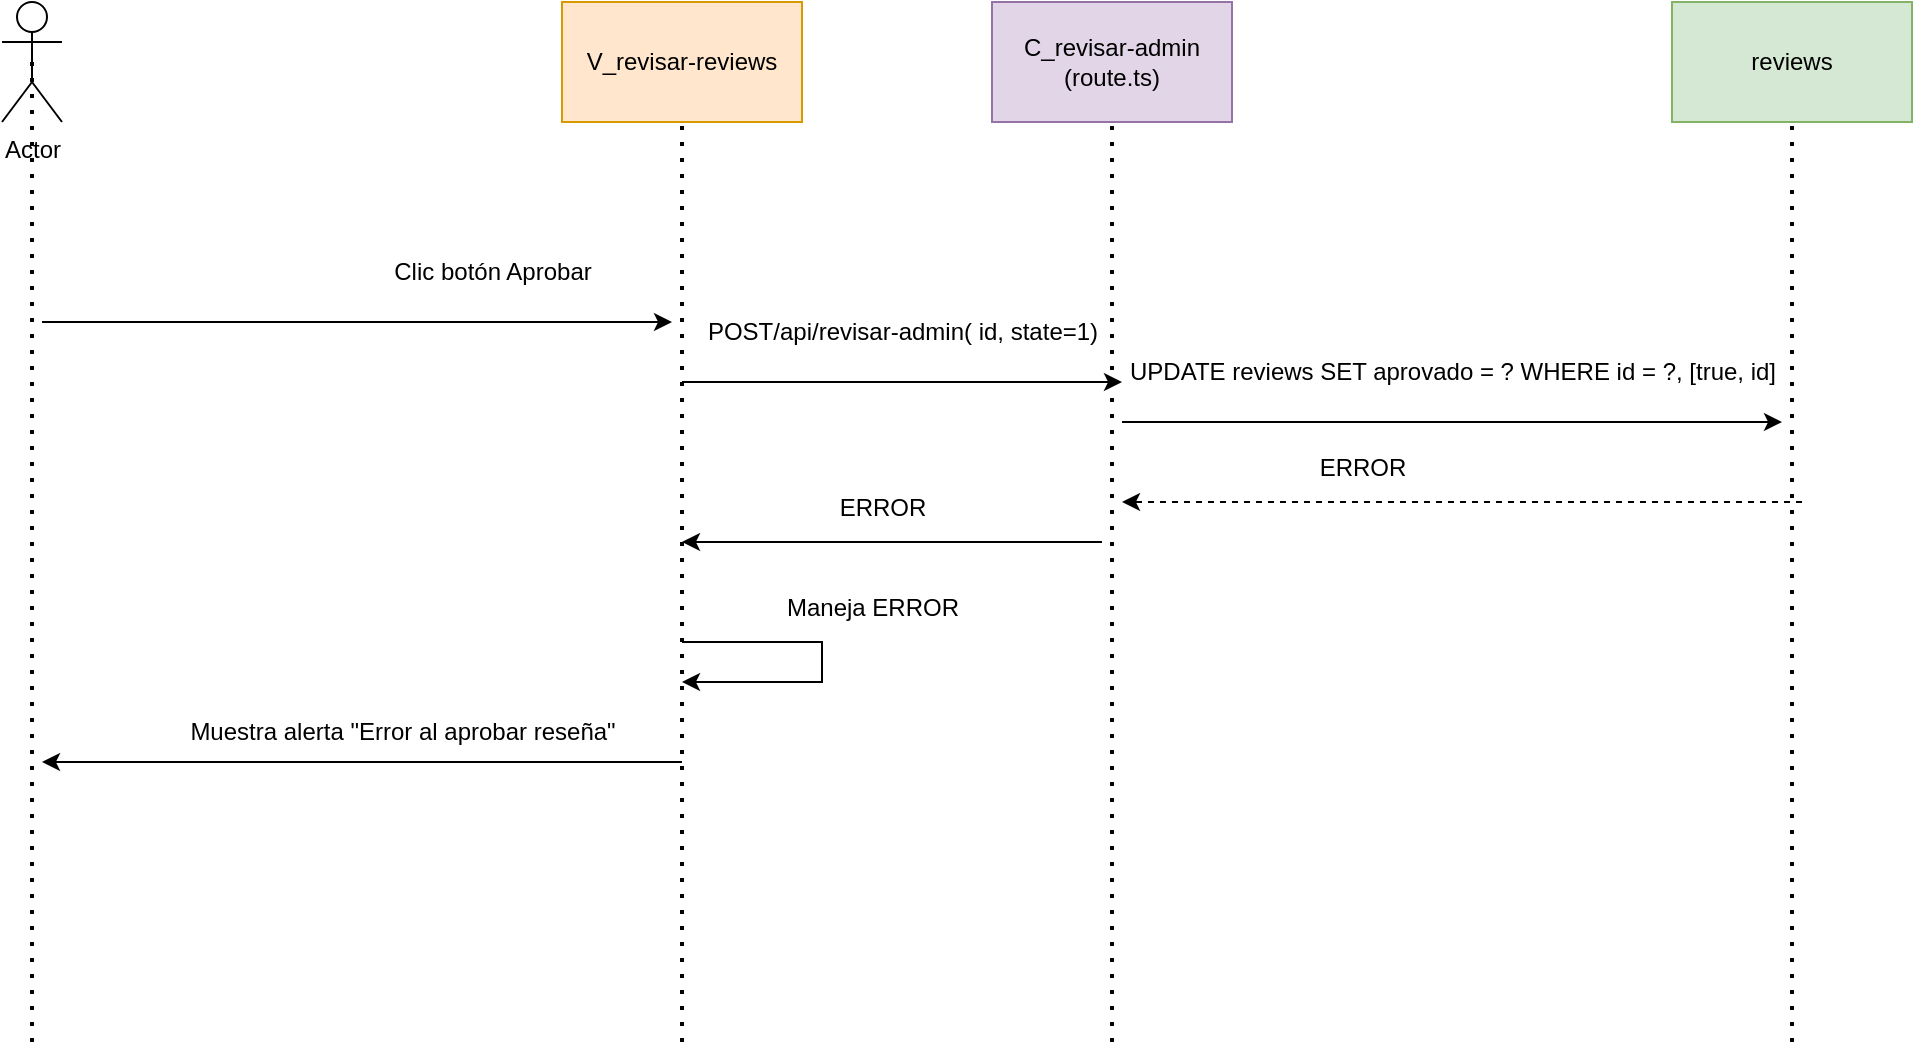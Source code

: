 <mxfile version="28.2.5">
  <diagram name="Page-1" id="BoBWLFV55UTeIA8a_Jpc">
    <mxGraphModel grid="1" page="1" gridSize="10" guides="1" tooltips="1" connect="1" arrows="1" fold="1" pageScale="1" pageWidth="827" pageHeight="1169" math="0" shadow="0">
      <root>
        <mxCell id="0" />
        <mxCell id="1" parent="0" />
        <mxCell id="nwdlHVP9liw4pfbZf8Qb-5" value="&lt;div&gt;C_revisar-admin&lt;/div&gt;&lt;div&gt;(route.ts)&lt;/div&gt;" style="rounded=0;whiteSpace=wrap;html=1;fillColor=#e1d5e7;strokeColor=#9673a6;" vertex="1" parent="1">
          <mxGeometry x="-245" y="80" width="120" height="60" as="geometry" />
        </mxCell>
        <mxCell id="nwdlHVP9liw4pfbZf8Qb-6" value="reviews" style="rounded=0;whiteSpace=wrap;html=1;fillColor=#d5e8d4;strokeColor=#82b366;" vertex="1" parent="1">
          <mxGeometry x="95" y="80" width="120" height="60" as="geometry" />
        </mxCell>
        <mxCell id="nwdlHVP9liw4pfbZf8Qb-7" value="Actor" style="shape=umlActor;verticalLabelPosition=bottom;verticalAlign=top;html=1;outlineConnect=0;" vertex="1" parent="1">
          <mxGeometry x="-740" y="80" width="30" height="60" as="geometry" />
        </mxCell>
        <mxCell id="nwdlHVP9liw4pfbZf8Qb-9" value="" style="endArrow=none;dashed=1;html=1;dashPattern=1 3;strokeWidth=2;rounded=0;entryX=0.5;entryY=0.5;entryDx=0;entryDy=0;entryPerimeter=0;" edge="1" parent="1" target="nwdlHVP9liw4pfbZf8Qb-7">
          <mxGeometry width="50" height="50" relative="1" as="geometry">
            <mxPoint x="-725" y="600" as="sourcePoint" />
            <mxPoint x="-703" y="210" as="targetPoint" />
          </mxGeometry>
        </mxCell>
        <mxCell id="nwdlHVP9liw4pfbZf8Qb-10" value="" style="endArrow=none;dashed=1;html=1;dashPattern=1 3;strokeWidth=2;rounded=0;entryX=0.5;entryY=1;entryDx=0;entryDy=0;" edge="1" parent="1" target="nwdlHVP9liw4pfbZf8Qb-5">
          <mxGeometry width="50" height="50" relative="1" as="geometry">
            <mxPoint x="-185" y="600" as="sourcePoint" />
            <mxPoint x="55" y="410" as="targetPoint" />
          </mxGeometry>
        </mxCell>
        <mxCell id="nwdlHVP9liw4pfbZf8Qb-11" value="" style="endArrow=none;dashed=1;html=1;dashPattern=1 3;strokeWidth=2;rounded=0;entryX=0.5;entryY=1;entryDx=0;entryDy=0;" edge="1" parent="1" target="nwdlHVP9liw4pfbZf8Qb-6">
          <mxGeometry width="50" height="50" relative="1" as="geometry">
            <mxPoint x="155" y="600" as="sourcePoint" />
            <mxPoint x="225" y="410" as="targetPoint" />
          </mxGeometry>
        </mxCell>
        <mxCell id="nwdlHVP9liw4pfbZf8Qb-17" value="V_revisar-reviews" style="rounded=0;whiteSpace=wrap;html=1;fillColor=#ffe6cc;strokeColor=#d79b00;" vertex="1" parent="1">
          <mxGeometry x="-460" y="80" width="120" height="60" as="geometry" />
        </mxCell>
        <mxCell id="nwdlHVP9liw4pfbZf8Qb-18" value="" style="endArrow=none;dashed=1;html=1;dashPattern=1 3;strokeWidth=2;rounded=0;entryX=0.5;entryY=1;entryDx=0;entryDy=0;" edge="1" parent="1" target="nwdlHVP9liw4pfbZf8Qb-17">
          <mxGeometry width="50" height="50" relative="1" as="geometry">
            <mxPoint x="-400" y="600" as="sourcePoint" />
            <mxPoint x="-370" y="280" as="targetPoint" />
          </mxGeometry>
        </mxCell>
        <mxCell id="nwdlHVP9liw4pfbZf8Qb-29" value="" style="endArrow=classic;html=1;rounded=0;" edge="1" parent="1">
          <mxGeometry width="50" height="50" relative="1" as="geometry">
            <mxPoint x="-720" y="240" as="sourcePoint" />
            <mxPoint x="-405" y="240" as="targetPoint" />
          </mxGeometry>
        </mxCell>
        <mxCell id="nwdlHVP9liw4pfbZf8Qb-30" value="Clic botón Aprobar" style="text;html=1;align=center;verticalAlign=middle;resizable=0;points=[];autosize=1;strokeColor=none;fillColor=none;" vertex="1" parent="1">
          <mxGeometry x="-555" y="200" width="120" height="30" as="geometry" />
        </mxCell>
        <mxCell id="nwdlHVP9liw4pfbZf8Qb-31" value="" style="endArrow=classic;html=1;rounded=0;" edge="1" parent="1">
          <mxGeometry width="50" height="50" relative="1" as="geometry">
            <mxPoint x="-400" y="270" as="sourcePoint" />
            <mxPoint x="-180" y="270" as="targetPoint" />
          </mxGeometry>
        </mxCell>
        <mxCell id="nwdlHVP9liw4pfbZf8Qb-32" value="POST/api/revisar-admin( id, state=1)" style="text;html=1;align=center;verticalAlign=middle;resizable=0;points=[];autosize=1;strokeColor=none;fillColor=none;" vertex="1" parent="1">
          <mxGeometry x="-400" y="230" width="220" height="30" as="geometry" />
        </mxCell>
        <mxCell id="nwdlHVP9liw4pfbZf8Qb-33" value="" style="endArrow=classic;html=1;rounded=0;" edge="1" parent="1">
          <mxGeometry width="50" height="50" relative="1" as="geometry">
            <mxPoint x="-180" y="290" as="sourcePoint" />
            <mxPoint x="150" y="290" as="targetPoint" />
          </mxGeometry>
        </mxCell>
        <mxCell id="nwdlHVP9liw4pfbZf8Qb-34" value="UPDATE reviews SET aprovado = ? WHERE id = ?, [true, id]" style="text;html=1;align=center;verticalAlign=middle;resizable=0;points=[];autosize=1;strokeColor=none;fillColor=none;" vertex="1" parent="1">
          <mxGeometry x="-190" y="250" width="350" height="30" as="geometry" />
        </mxCell>
        <mxCell id="nwdlHVP9liw4pfbZf8Qb-35" value="" style="endArrow=classic;html=1;rounded=0;dashed=1;" edge="1" parent="1">
          <mxGeometry width="50" height="50" relative="1" as="geometry">
            <mxPoint x="160" y="330" as="sourcePoint" />
            <mxPoint x="-180" y="330" as="targetPoint" />
          </mxGeometry>
        </mxCell>
        <mxCell id="nwdlHVP9liw4pfbZf8Qb-36" value="ERROR" style="text;html=1;align=center;verticalAlign=middle;resizable=0;points=[];autosize=1;strokeColor=none;fillColor=none;" vertex="1" parent="1">
          <mxGeometry x="-95" y="298" width="70" height="30" as="geometry" />
        </mxCell>
        <mxCell id="nwdlHVP9liw4pfbZf8Qb-37" value="" style="endArrow=classic;html=1;rounded=0;" edge="1" parent="1">
          <mxGeometry width="50" height="50" relative="1" as="geometry">
            <mxPoint x="-190" y="350" as="sourcePoint" />
            <mxPoint x="-400" y="350" as="targetPoint" />
          </mxGeometry>
        </mxCell>
        <mxCell id="nwdlHVP9liw4pfbZf8Qb-38" value="ERROR" style="text;html=1;align=center;verticalAlign=middle;resizable=0;points=[];autosize=1;strokeColor=none;fillColor=none;" vertex="1" parent="1">
          <mxGeometry x="-335" y="318" width="70" height="30" as="geometry" />
        </mxCell>
        <mxCell id="nwdlHVP9liw4pfbZf8Qb-39" value="" style="endArrow=classic;html=1;rounded=0;" edge="1" parent="1">
          <mxGeometry width="50" height="50" relative="1" as="geometry">
            <mxPoint x="-400" y="400" as="sourcePoint" />
            <mxPoint x="-400" y="420" as="targetPoint" />
            <Array as="points">
              <mxPoint x="-330" y="400" />
              <mxPoint x="-330" y="420" />
            </Array>
          </mxGeometry>
        </mxCell>
        <mxCell id="nwdlHVP9liw4pfbZf8Qb-40" value="Maneja ERROR" style="text;html=1;align=center;verticalAlign=middle;resizable=0;points=[];autosize=1;strokeColor=none;fillColor=none;" vertex="1" parent="1">
          <mxGeometry x="-360" y="368" width="110" height="30" as="geometry" />
        </mxCell>
        <mxCell id="nwdlHVP9liw4pfbZf8Qb-42" value="Muestra alerta &quot;Error al aprobar reseña&quot;" style="text;html=1;align=center;verticalAlign=middle;resizable=0;points=[];autosize=1;strokeColor=none;fillColor=none;" vertex="1" parent="1">
          <mxGeometry x="-660" y="430" width="240" height="30" as="geometry" />
        </mxCell>
        <mxCell id="nwdlHVP9liw4pfbZf8Qb-61" value="" style="endArrow=classic;html=1;rounded=0;" edge="1" parent="1">
          <mxGeometry width="50" height="50" relative="1" as="geometry">
            <mxPoint x="-400" y="460" as="sourcePoint" />
            <mxPoint x="-720" y="460" as="targetPoint" />
          </mxGeometry>
        </mxCell>
      </root>
    </mxGraphModel>
  </diagram>
</mxfile>
